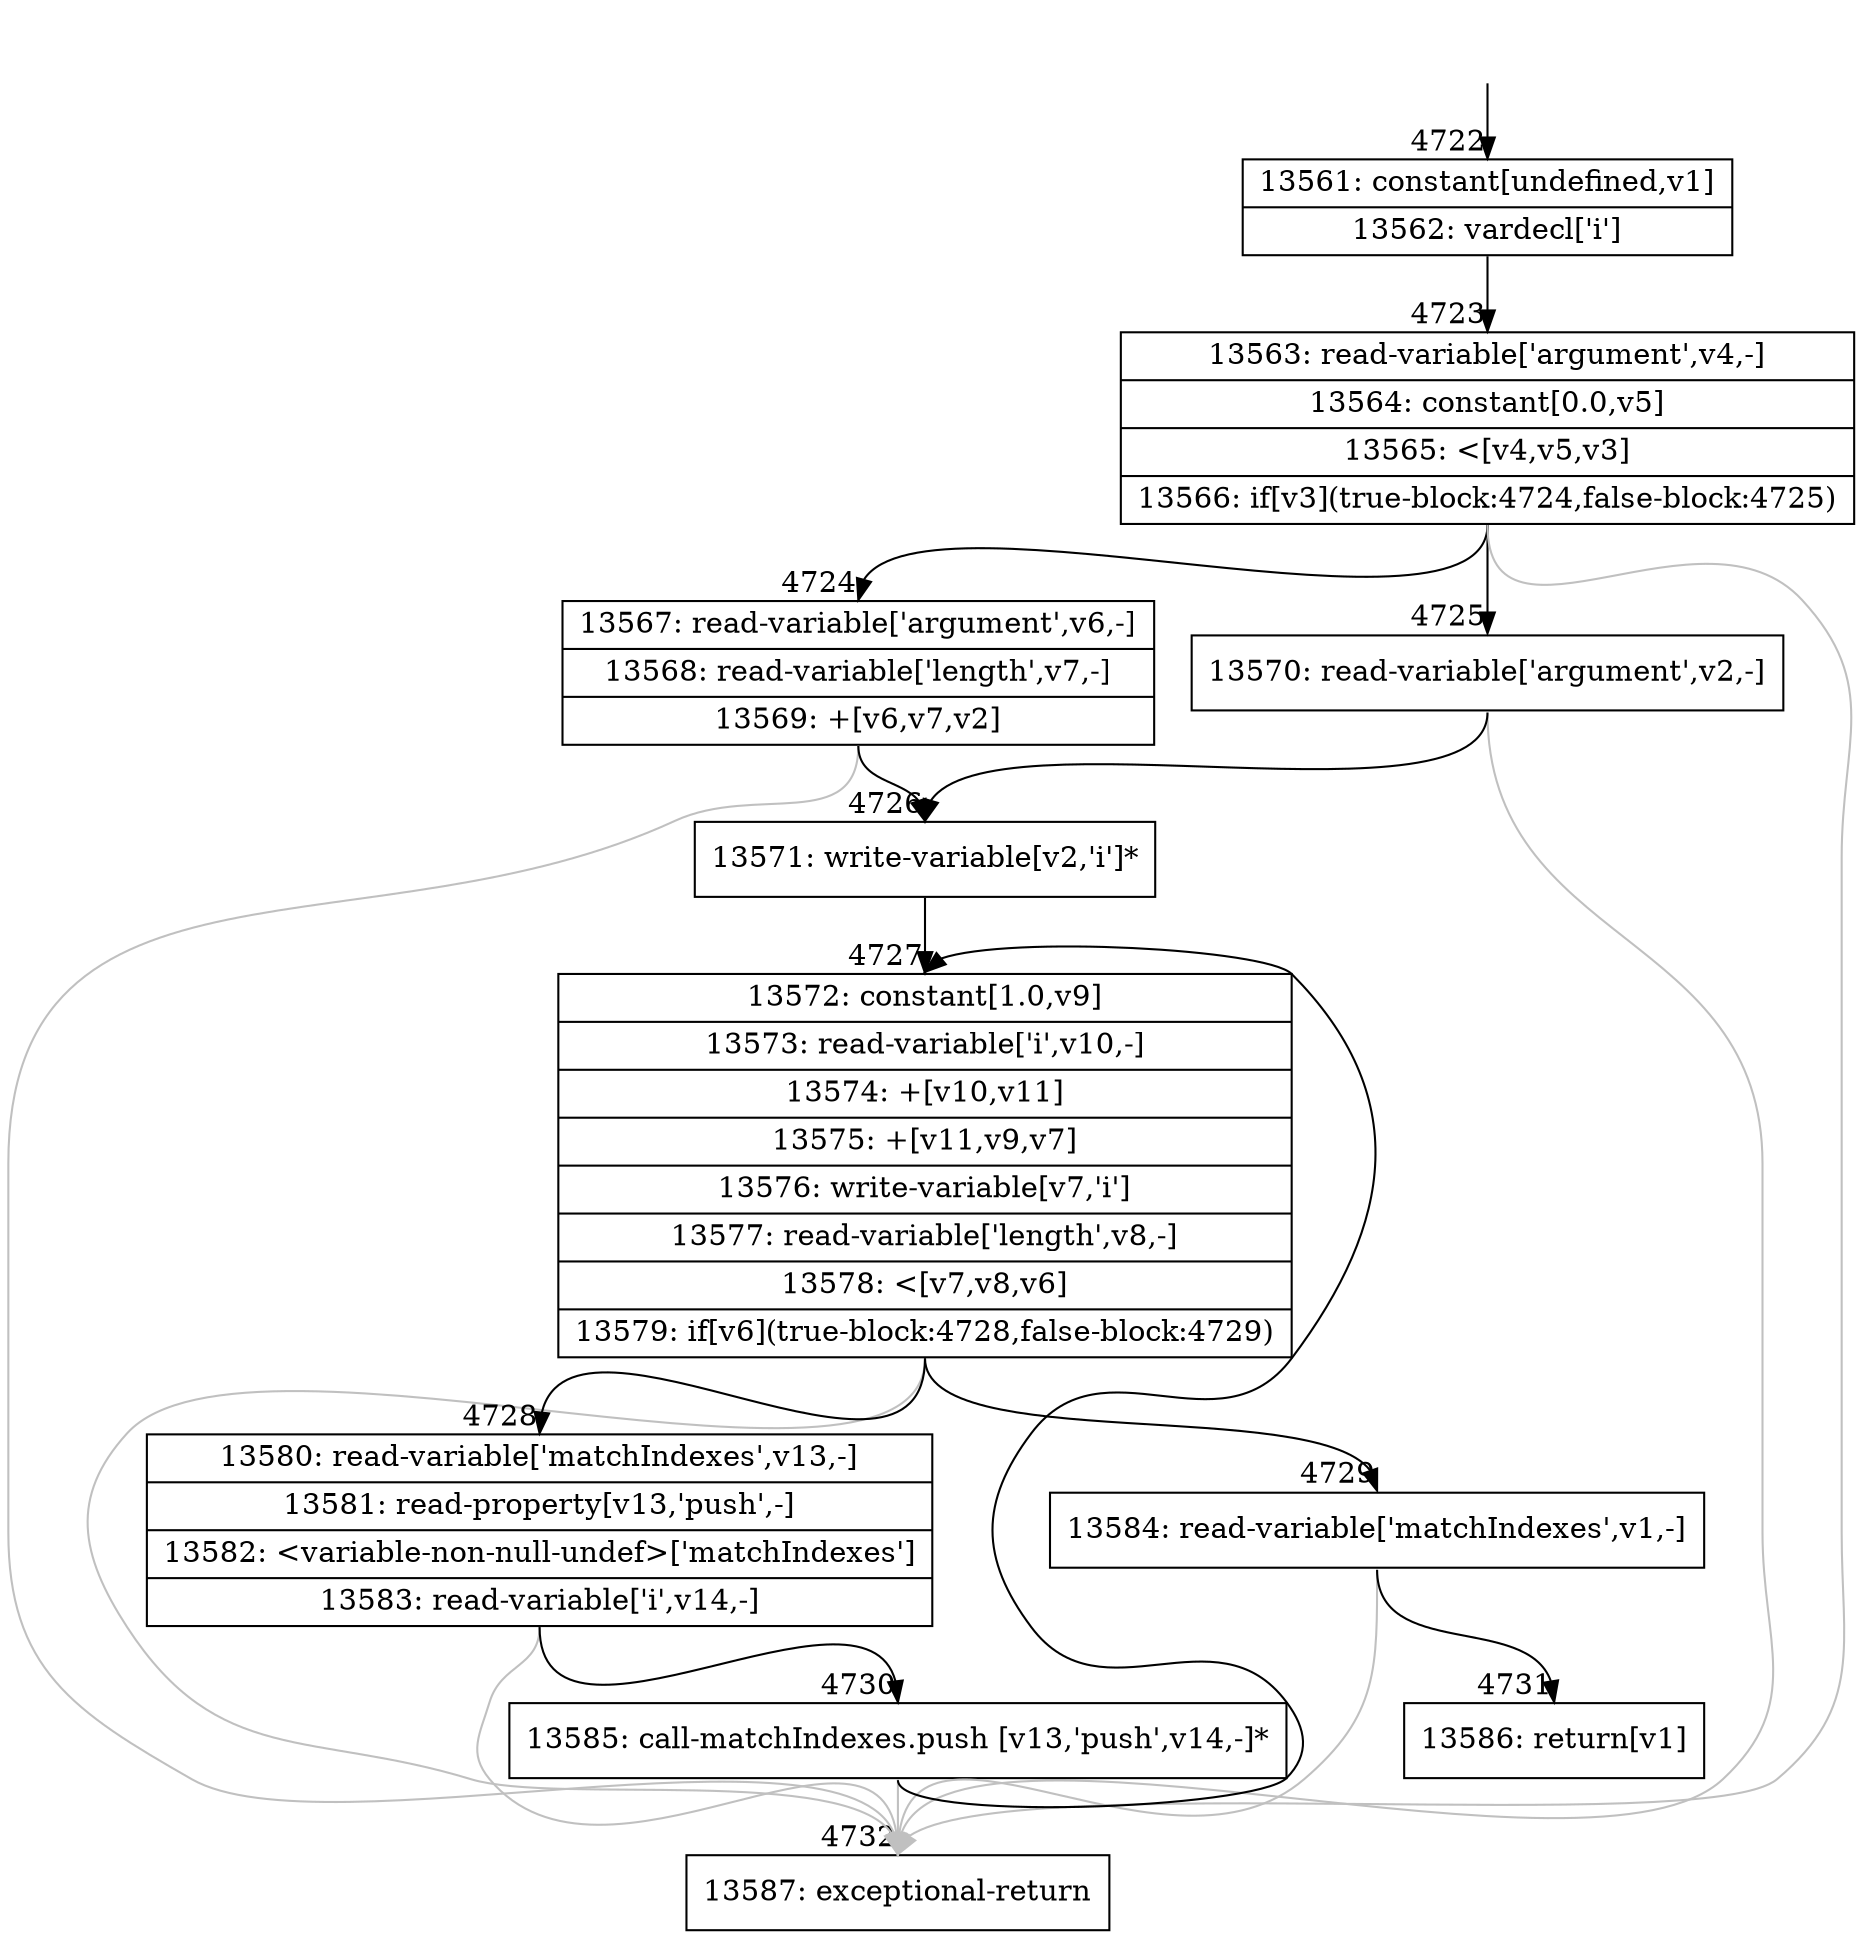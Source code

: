 digraph {
rankdir="TD"
BB_entry317[shape=none,label=""];
BB_entry317 -> BB4722 [tailport=s, headport=n, headlabel="    4722"]
BB4722 [shape=record label="{13561: constant[undefined,v1]|13562: vardecl['i']}" ] 
BB4722 -> BB4723 [tailport=s, headport=n, headlabel="      4723"]
BB4723 [shape=record label="{13563: read-variable['argument',v4,-]|13564: constant[0.0,v5]|13565: \<[v4,v5,v3]|13566: if[v3](true-block:4724,false-block:4725)}" ] 
BB4723 -> BB4724 [tailport=s, headport=n, headlabel="      4724"]
BB4723 -> BB4725 [tailport=s, headport=n, headlabel="      4725"]
BB4723 -> BB4732 [tailport=s, headport=n, color=gray, headlabel="      4732"]
BB4724 [shape=record label="{13567: read-variable['argument',v6,-]|13568: read-variable['length',v7,-]|13569: +[v6,v7,v2]}" ] 
BB4724 -> BB4726 [tailport=s, headport=n, headlabel="      4726"]
BB4724 -> BB4732 [tailport=s, headport=n, color=gray]
BB4725 [shape=record label="{13570: read-variable['argument',v2,-]}" ] 
BB4725 -> BB4726 [tailport=s, headport=n]
BB4725 -> BB4732 [tailport=s, headport=n, color=gray]
BB4726 [shape=record label="{13571: write-variable[v2,'i']*}" ] 
BB4726 -> BB4727 [tailport=s, headport=n, headlabel="      4727"]
BB4727 [shape=record label="{13572: constant[1.0,v9]|13573: read-variable['i',v10,-]|13574: +[v10,v11]|13575: +[v11,v9,v7]|13576: write-variable[v7,'i']|13577: read-variable['length',v8,-]|13578: \<[v7,v8,v6]|13579: if[v6](true-block:4728,false-block:4729)}" ] 
BB4727 -> BB4728 [tailport=s, headport=n, headlabel="      4728"]
BB4727 -> BB4729 [tailport=s, headport=n, headlabel="      4729"]
BB4727 -> BB4732 [tailport=s, headport=n, color=gray]
BB4728 [shape=record label="{13580: read-variable['matchIndexes',v13,-]|13581: read-property[v13,'push',-]|13582: \<variable-non-null-undef\>['matchIndexes']|13583: read-variable['i',v14,-]}" ] 
BB4728 -> BB4730 [tailport=s, headport=n, headlabel="      4730"]
BB4728 -> BB4732 [tailport=s, headport=n, color=gray]
BB4729 [shape=record label="{13584: read-variable['matchIndexes',v1,-]}" ] 
BB4729 -> BB4731 [tailport=s, headport=n, headlabel="      4731"]
BB4729 -> BB4732 [tailport=s, headport=n, color=gray]
BB4730 [shape=record label="{13585: call-matchIndexes.push [v13,'push',v14,-]*}" ] 
BB4730 -> BB4727 [tailport=s, headport=n]
BB4730 -> BB4732 [tailport=s, headport=n, color=gray]
BB4731 [shape=record label="{13586: return[v1]}" ] 
BB4732 [shape=record label="{13587: exceptional-return}" ] 
//#$~ 5001
}
